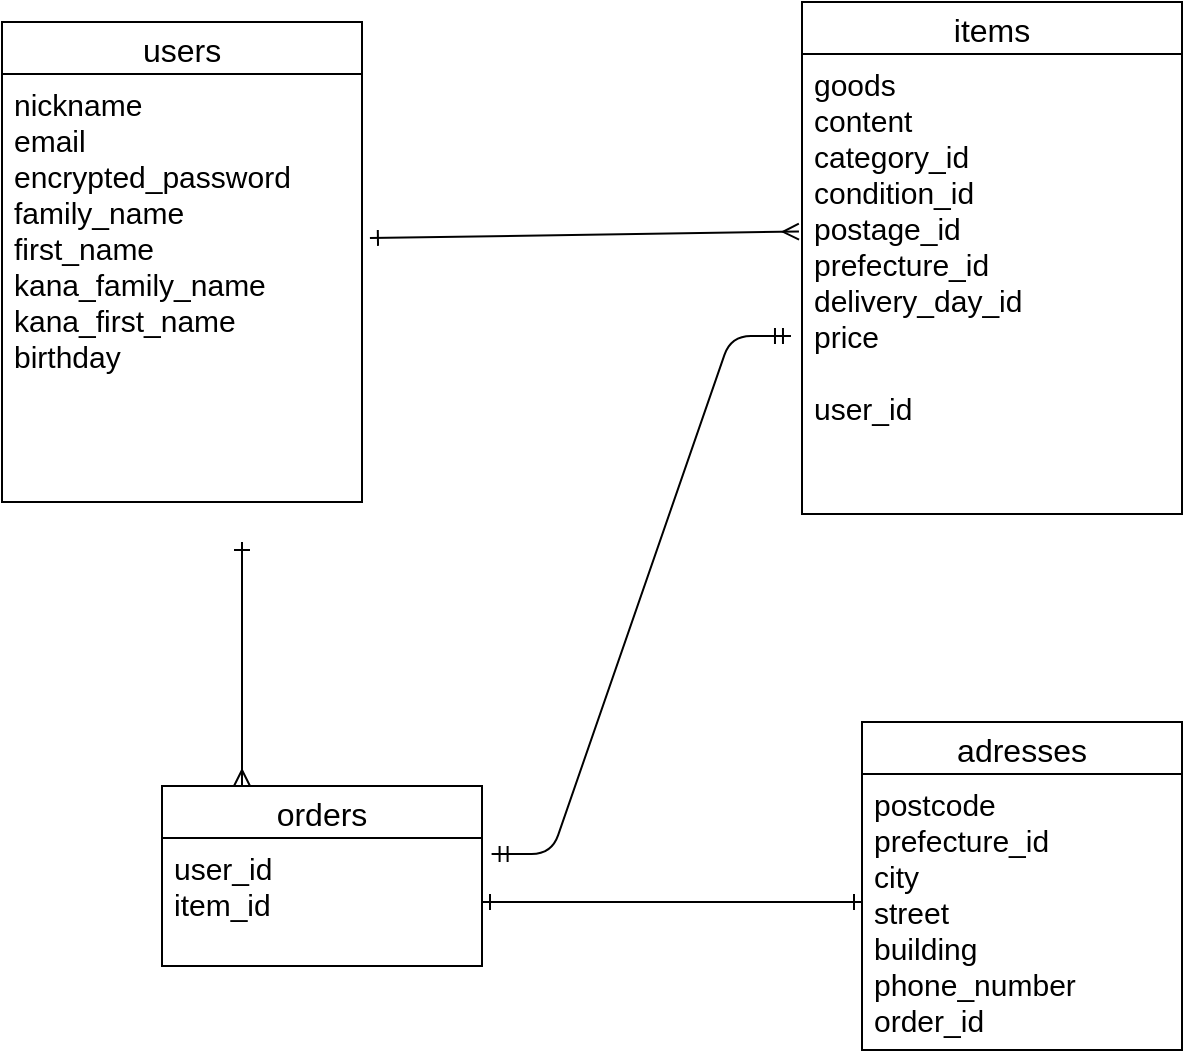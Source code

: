 <mxfile>
    <diagram id="mS0QDQqtc5uNrFzKhU6L" name="ページ1">
        <mxGraphModel dx="832" dy="568" grid="1" gridSize="10" guides="1" tooltips="1" connect="1" arrows="1" fold="1" page="1" pageScale="1" pageWidth="827" pageHeight="1169" math="0" shadow="0">
            <root>
                <mxCell id="0"/>
                <mxCell id="1" parent="0"/>
                <mxCell id="19" value="users" style="swimlane;fontStyle=0;childLayout=stackLayout;horizontal=1;startSize=26;horizontalStack=0;resizeParent=1;resizeParentMax=0;resizeLast=0;collapsible=1;marginBottom=0;align=center;fontSize=16;" parent="1" vertex="1">
                    <mxGeometry x="50" y="40" width="180" height="240" as="geometry"/>
                </mxCell>
                <mxCell id="23" value="items" style="swimlane;fontStyle=0;childLayout=stackLayout;horizontal=1;startSize=26;horizontalStack=0;resizeParent=1;resizeParentMax=0;resizeLast=0;collapsible=1;marginBottom=0;align=center;fontSize=16;" parent="1" vertex="1">
                    <mxGeometry x="450" y="30" width="190" height="256" as="geometry"/>
                </mxCell>
                <mxCell id="24" value="goods&#10;content&#10;category_id&#10;condition_id&#10;postage_id&#10;prefecture_id&#10;delivery_day_id&#10;price&#10;&#10;user_id" style="text;strokeColor=none;fillColor=none;spacingLeft=4;spacingRight=4;overflow=hidden;rotatable=0;points=[[0,0.5],[1,0.5]];portConstraint=eastwest;fontSize=15;" parent="23" vertex="1">
                    <mxGeometry y="26" width="190" height="230" as="geometry"/>
                </mxCell>
                <mxCell id="28" value="orders" style="swimlane;fontStyle=0;childLayout=stackLayout;horizontal=1;startSize=26;horizontalStack=0;resizeParent=1;resizeParentMax=0;resizeLast=0;collapsible=1;marginBottom=0;align=center;fontSize=16;" parent="1" vertex="1">
                    <mxGeometry x="130" y="422" width="160" height="90" as="geometry"/>
                </mxCell>
                <mxCell id="29" value="user_id&#10;item_id" style="text;strokeColor=none;fillColor=none;spacingLeft=4;spacingRight=4;overflow=hidden;rotatable=0;points=[[0,0.5],[1,0.5]];portConstraint=eastwest;fontSize=15;" parent="28" vertex="1">
                    <mxGeometry y="26" width="160" height="64" as="geometry"/>
                </mxCell>
                <mxCell id="36" value="adresses" style="swimlane;fontStyle=0;childLayout=stackLayout;horizontal=1;startSize=26;horizontalStack=0;resizeParent=1;resizeParentMax=0;resizeLast=0;collapsible=1;marginBottom=0;align=center;fontSize=16;" vertex="1" parent="1">
                    <mxGeometry x="480" y="390" width="160" height="164" as="geometry"/>
                </mxCell>
                <mxCell id="37" value="postcode&#10;prefecture_id&#10;city&#10;street&#10;building&#10;phone_number&#10;order_id" style="text;strokeColor=none;fillColor=none;spacingLeft=4;spacingRight=4;overflow=hidden;rotatable=0;points=[[0,0.5],[1,0.5]];portConstraint=eastwest;fontSize=15;" vertex="1" parent="36">
                    <mxGeometry y="26" width="160" height="138" as="geometry"/>
                </mxCell>
                <mxCell id="20" value="nickname&#10;email&#10;encrypted_password&#10;family_name&#10;first_name&#10;kana_family_name&#10;kana_first_name&#10;birthday" style="text;strokeColor=none;fillColor=none;spacingLeft=4;spacingRight=4;overflow=hidden;rotatable=0;points=[[0,0.5],[1,0.5]];portConstraint=eastwest;fontSize=15;" parent="1" vertex="1">
                    <mxGeometry x="50" y="66" width="180" height="204" as="geometry"/>
                </mxCell>
                <mxCell id="43" value="" style="edgeStyle=entityRelationEdgeStyle;fontSize=12;html=1;endArrow=ERmandOne;startArrow=ERmandOne;entryX=-0.029;entryY=0.613;entryDx=0;entryDy=0;entryPerimeter=0;exitX=1.03;exitY=0.125;exitDx=0;exitDy=0;exitPerimeter=0;" edge="1" parent="1" source="29" target="24">
                    <mxGeometry width="100" height="100" relative="1" as="geometry">
                        <mxPoint x="290" y="420" as="sourcePoint"/>
                        <mxPoint x="390" y="320" as="targetPoint"/>
                    </mxGeometry>
                </mxCell>
                <mxCell id="45" value="" style="endArrow=ERone;html=1;rounded=0;startArrow=ERmany;startFill=0;exitX=0.25;exitY=0;exitDx=0;exitDy=0;endFill=0;" edge="1" parent="1" source="28">
                    <mxGeometry relative="1" as="geometry">
                        <mxPoint x="240" y="400" as="sourcePoint"/>
                        <mxPoint x="170" y="300" as="targetPoint"/>
                    </mxGeometry>
                </mxCell>
                <mxCell id="46" value="" style="endArrow=ERmany;html=1;rounded=0;entryX=-0.008;entryY=0.386;entryDx=0;entryDy=0;entryPerimeter=0;endFill=0;exitX=1.022;exitY=0.402;exitDx=0;exitDy=0;exitPerimeter=0;startArrow=ERone;startFill=0;" edge="1" parent="1" source="20" target="24">
                    <mxGeometry relative="1" as="geometry">
                        <mxPoint x="230" y="140" as="sourcePoint"/>
                        <mxPoint x="390" y="140" as="targetPoint"/>
                    </mxGeometry>
                </mxCell>
                <mxCell id="47" value="" style="endArrow=ERone;html=1;rounded=0;startArrow=ERone;startFill=0;endFill=0;" edge="1" parent="1">
                    <mxGeometry relative="1" as="geometry">
                        <mxPoint x="290" y="480" as="sourcePoint"/>
                        <mxPoint x="480" y="480" as="targetPoint"/>
                    </mxGeometry>
                </mxCell>
            </root>
        </mxGraphModel>
    </diagram>
</mxfile>